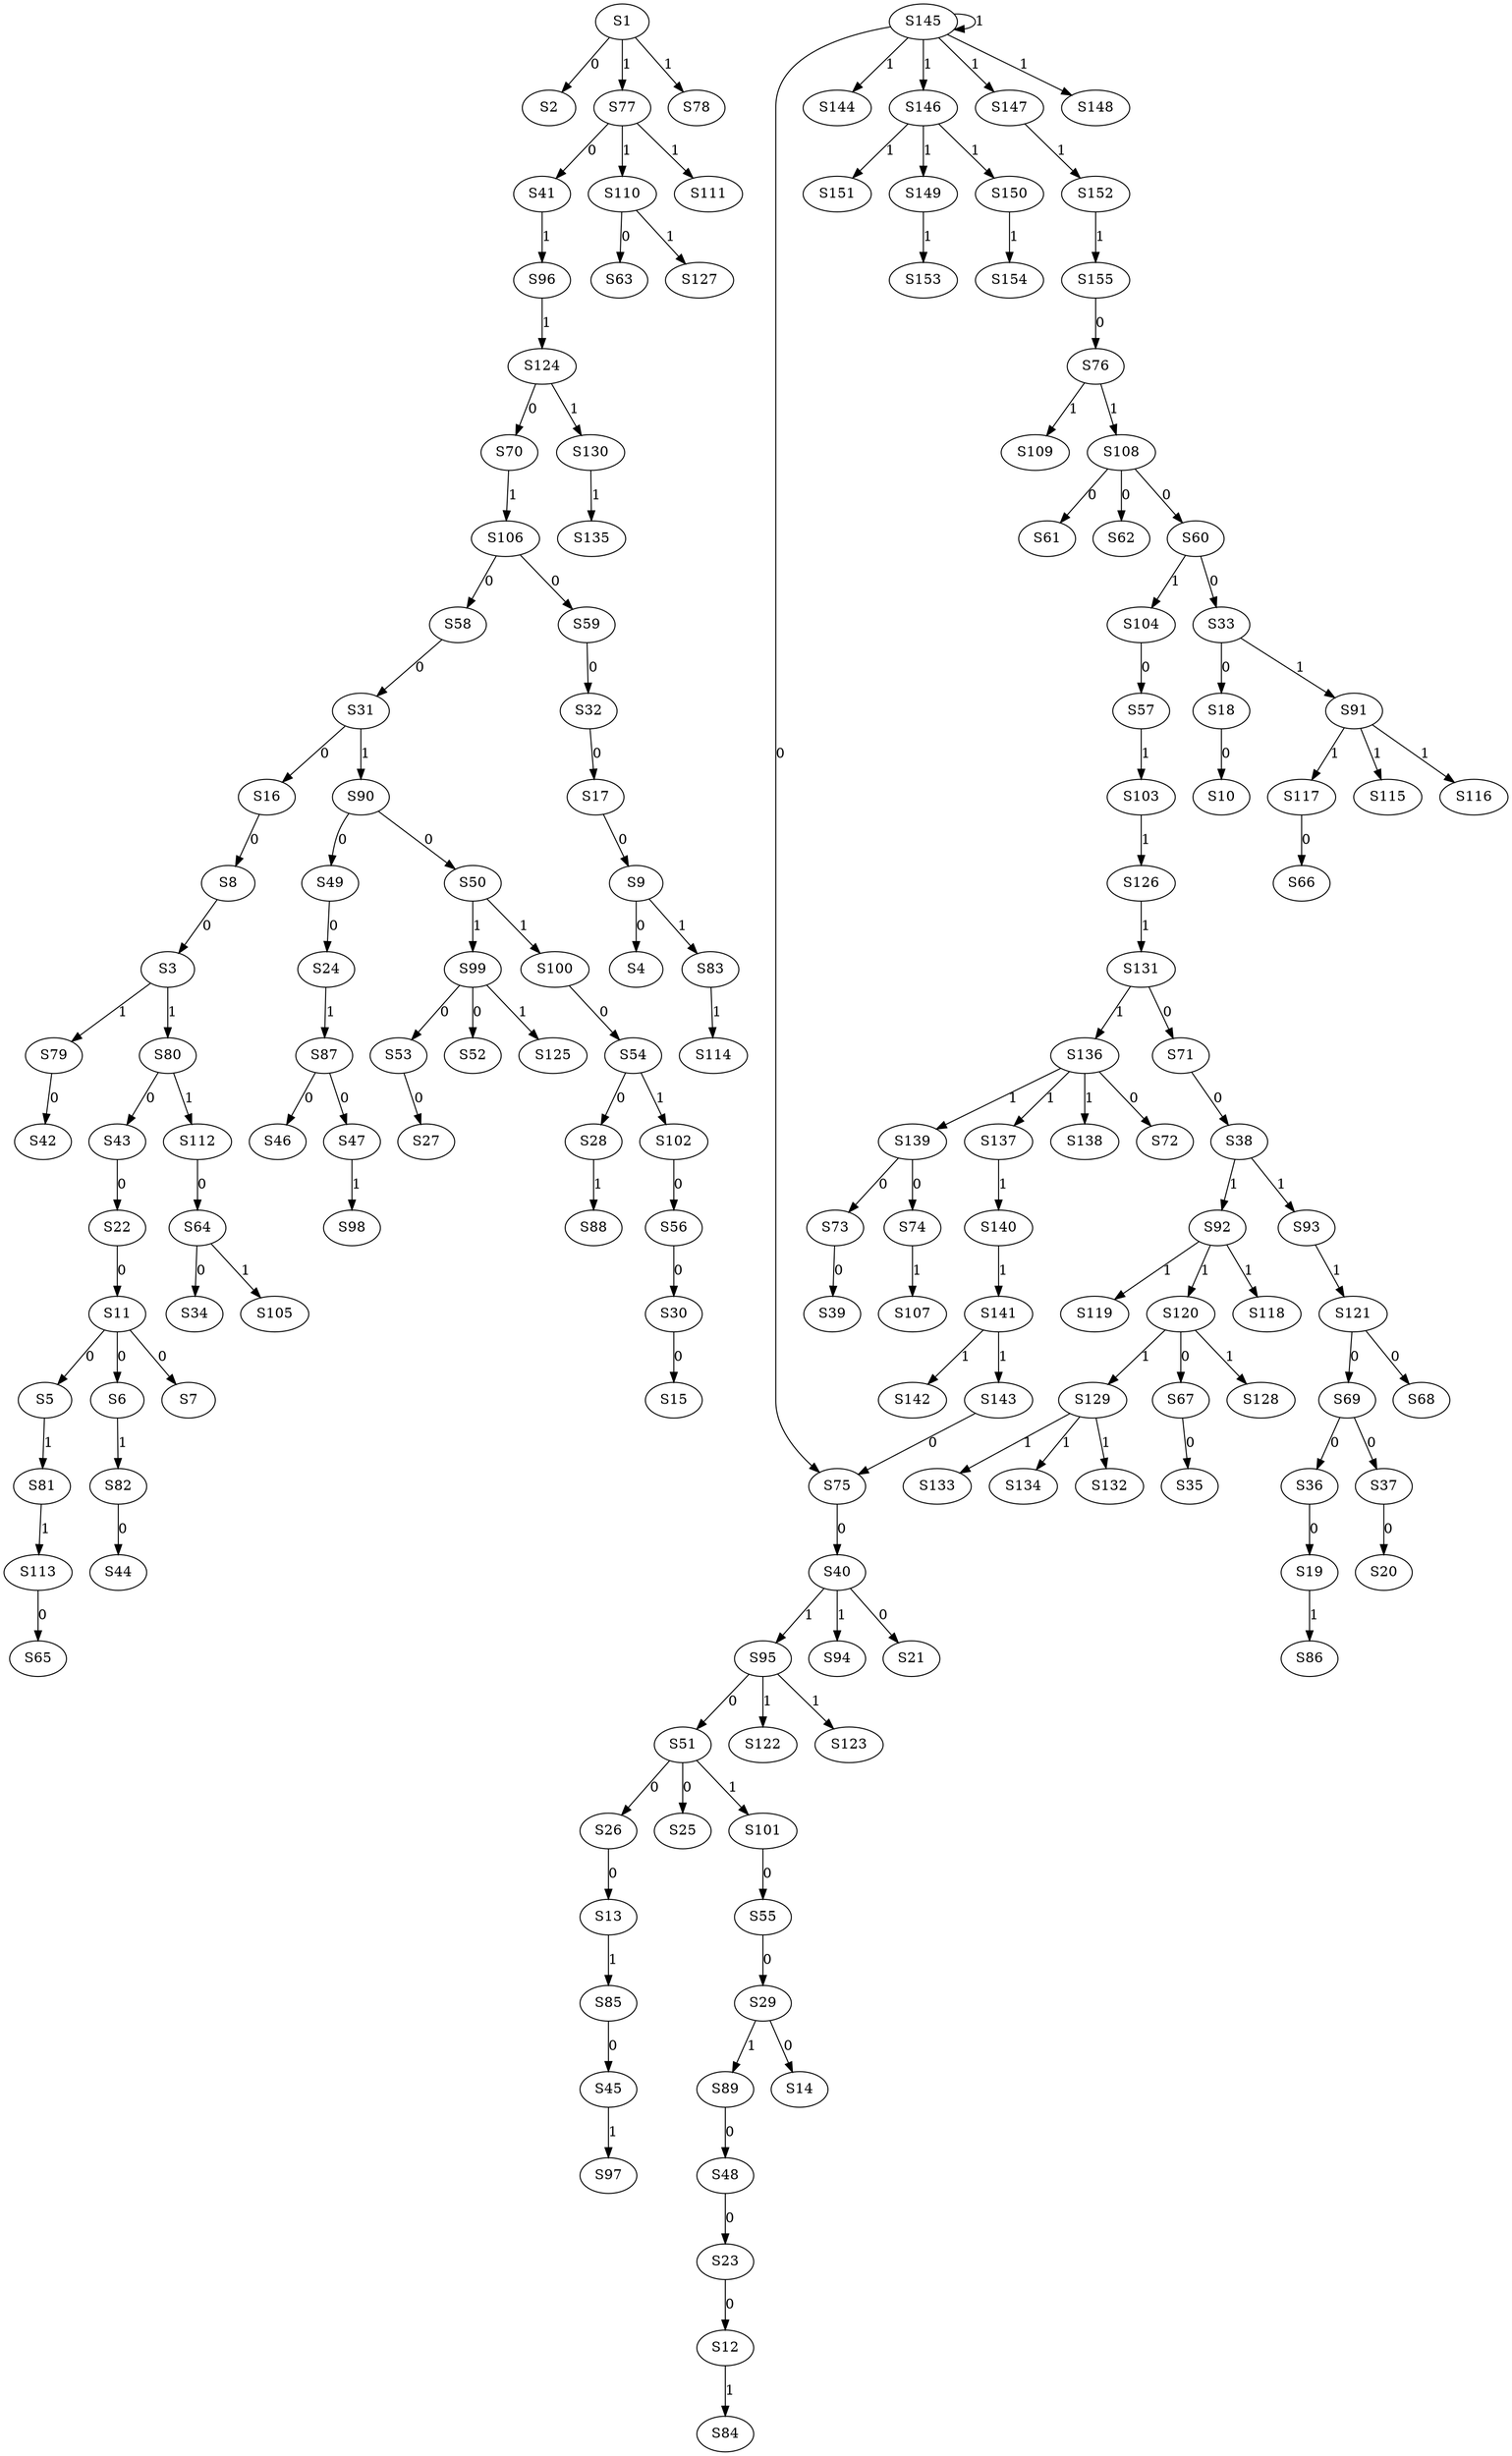 strict digraph {
	S1 -> S2 [ label = 0 ];
	S8 -> S3 [ label = 0 ];
	S9 -> S4 [ label = 0 ];
	S11 -> S5 [ label = 0 ];
	S11 -> S6 [ label = 0 ];
	S11 -> S7 [ label = 0 ];
	S16 -> S8 [ label = 0 ];
	S17 -> S9 [ label = 0 ];
	S18 -> S10 [ label = 0 ];
	S22 -> S11 [ label = 0 ];
	S23 -> S12 [ label = 0 ];
	S26 -> S13 [ label = 0 ];
	S29 -> S14 [ label = 0 ];
	S30 -> S15 [ label = 0 ];
	S31 -> S16 [ label = 0 ];
	S32 -> S17 [ label = 0 ];
	S33 -> S18 [ label = 0 ];
	S36 -> S19 [ label = 0 ];
	S37 -> S20 [ label = 0 ];
	S40 -> S21 [ label = 0 ];
	S43 -> S22 [ label = 0 ];
	S48 -> S23 [ label = 0 ];
	S49 -> S24 [ label = 0 ];
	S51 -> S25 [ label = 0 ];
	S51 -> S26 [ label = 0 ];
	S53 -> S27 [ label = 0 ];
	S54 -> S28 [ label = 0 ];
	S55 -> S29 [ label = 0 ];
	S56 -> S30 [ label = 0 ];
	S58 -> S31 [ label = 0 ];
	S59 -> S32 [ label = 0 ];
	S60 -> S33 [ label = 0 ];
	S64 -> S34 [ label = 0 ];
	S67 -> S35 [ label = 0 ];
	S69 -> S36 [ label = 0 ];
	S69 -> S37 [ label = 0 ];
	S71 -> S38 [ label = 0 ];
	S73 -> S39 [ label = 0 ];
	S75 -> S40 [ label = 0 ];
	S77 -> S41 [ label = 0 ];
	S79 -> S42 [ label = 0 ];
	S80 -> S43 [ label = 0 ];
	S82 -> S44 [ label = 0 ];
	S85 -> S45 [ label = 0 ];
	S87 -> S46 [ label = 0 ];
	S87 -> S47 [ label = 0 ];
	S89 -> S48 [ label = 0 ];
	S90 -> S49 [ label = 0 ];
	S90 -> S50 [ label = 0 ];
	S95 -> S51 [ label = 0 ];
	S99 -> S52 [ label = 0 ];
	S99 -> S53 [ label = 0 ];
	S100 -> S54 [ label = 0 ];
	S101 -> S55 [ label = 0 ];
	S102 -> S56 [ label = 0 ];
	S104 -> S57 [ label = 0 ];
	S106 -> S58 [ label = 0 ];
	S106 -> S59 [ label = 0 ];
	S108 -> S60 [ label = 0 ];
	S108 -> S61 [ label = 0 ];
	S108 -> S62 [ label = 0 ];
	S110 -> S63 [ label = 0 ];
	S112 -> S64 [ label = 0 ];
	S113 -> S65 [ label = 0 ];
	S117 -> S66 [ label = 0 ];
	S120 -> S67 [ label = 0 ];
	S121 -> S68 [ label = 0 ];
	S121 -> S69 [ label = 0 ];
	S124 -> S70 [ label = 0 ];
	S131 -> S71 [ label = 0 ];
	S136 -> S72 [ label = 0 ];
	S139 -> S73 [ label = 0 ];
	S139 -> S74 [ label = 0 ];
	S143 -> S75 [ label = 0 ];
	S155 -> S76 [ label = 0 ];
	S1 -> S77 [ label = 1 ];
	S1 -> S78 [ label = 1 ];
	S3 -> S79 [ label = 1 ];
	S3 -> S80 [ label = 1 ];
	S5 -> S81 [ label = 1 ];
	S6 -> S82 [ label = 1 ];
	S9 -> S83 [ label = 1 ];
	S12 -> S84 [ label = 1 ];
	S13 -> S85 [ label = 1 ];
	S19 -> S86 [ label = 1 ];
	S24 -> S87 [ label = 1 ];
	S28 -> S88 [ label = 1 ];
	S29 -> S89 [ label = 1 ];
	S31 -> S90 [ label = 1 ];
	S33 -> S91 [ label = 1 ];
	S38 -> S92 [ label = 1 ];
	S38 -> S93 [ label = 1 ];
	S40 -> S94 [ label = 1 ];
	S40 -> S95 [ label = 1 ];
	S41 -> S96 [ label = 1 ];
	S45 -> S97 [ label = 1 ];
	S47 -> S98 [ label = 1 ];
	S50 -> S99 [ label = 1 ];
	S50 -> S100 [ label = 1 ];
	S51 -> S101 [ label = 1 ];
	S54 -> S102 [ label = 1 ];
	S57 -> S103 [ label = 1 ];
	S60 -> S104 [ label = 1 ];
	S64 -> S105 [ label = 1 ];
	S70 -> S106 [ label = 1 ];
	S74 -> S107 [ label = 1 ];
	S76 -> S108 [ label = 1 ];
	S76 -> S109 [ label = 1 ];
	S77 -> S110 [ label = 1 ];
	S77 -> S111 [ label = 1 ];
	S80 -> S112 [ label = 1 ];
	S81 -> S113 [ label = 1 ];
	S83 -> S114 [ label = 1 ];
	S91 -> S115 [ label = 1 ];
	S91 -> S116 [ label = 1 ];
	S91 -> S117 [ label = 1 ];
	S92 -> S118 [ label = 1 ];
	S92 -> S119 [ label = 1 ];
	S92 -> S120 [ label = 1 ];
	S93 -> S121 [ label = 1 ];
	S95 -> S122 [ label = 1 ];
	S95 -> S123 [ label = 1 ];
	S96 -> S124 [ label = 1 ];
	S99 -> S125 [ label = 1 ];
	S103 -> S126 [ label = 1 ];
	S110 -> S127 [ label = 1 ];
	S120 -> S128 [ label = 1 ];
	S120 -> S129 [ label = 1 ];
	S124 -> S130 [ label = 1 ];
	S126 -> S131 [ label = 1 ];
	S129 -> S132 [ label = 1 ];
	S129 -> S133 [ label = 1 ];
	S129 -> S134 [ label = 1 ];
	S130 -> S135 [ label = 1 ];
	S131 -> S136 [ label = 1 ];
	S136 -> S137 [ label = 1 ];
	S136 -> S138 [ label = 1 ];
	S136 -> S139 [ label = 1 ];
	S137 -> S140 [ label = 1 ];
	S140 -> S141 [ label = 1 ];
	S141 -> S142 [ label = 1 ];
	S141 -> S143 [ label = 1 ];
	S145 -> S144 [ label = 1 ];
	S145 -> S145 [ label = 1 ];
	S145 -> S146 [ label = 1 ];
	S145 -> S147 [ label = 1 ];
	S145 -> S148 [ label = 1 ];
	S146 -> S149 [ label = 1 ];
	S146 -> S150 [ label = 1 ];
	S146 -> S151 [ label = 1 ];
	S147 -> S152 [ label = 1 ];
	S149 -> S153 [ label = 1 ];
	S150 -> S154 [ label = 1 ];
	S152 -> S155 [ label = 1 ];
	S145 -> S75 [ label = 0 ];
}